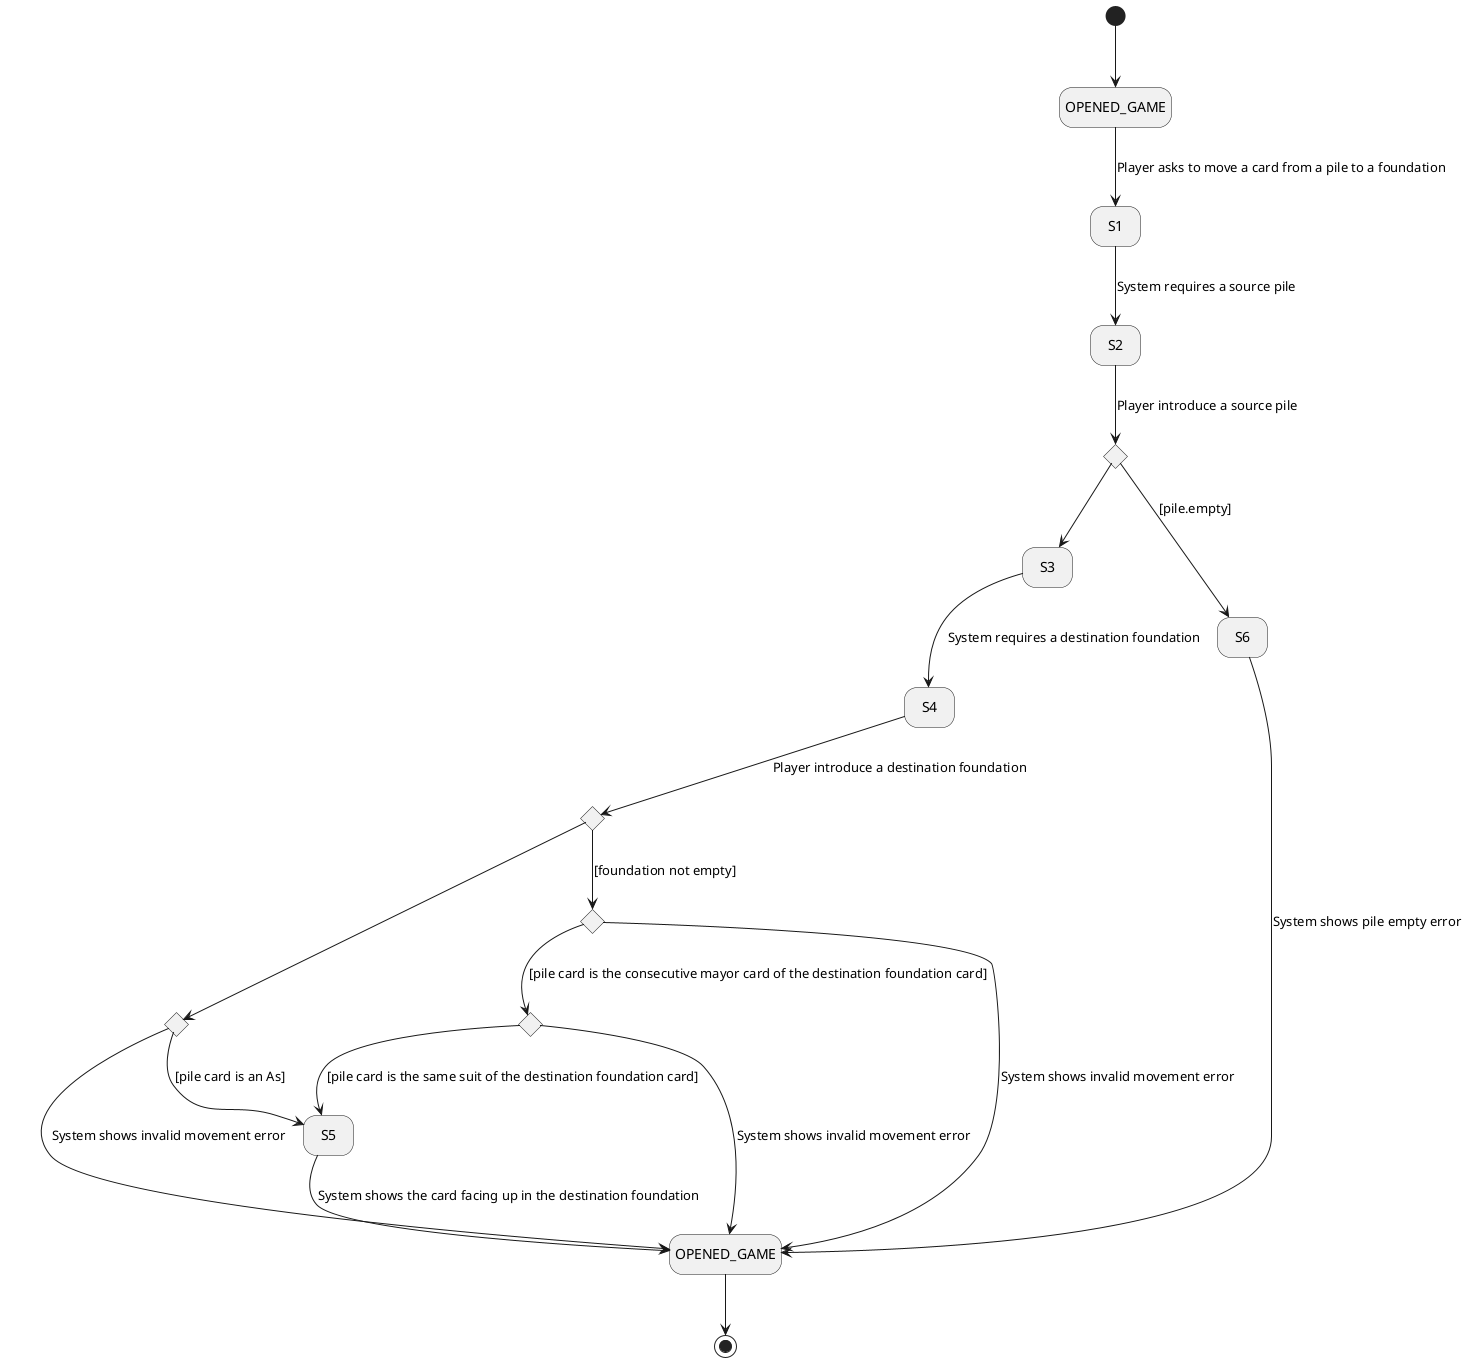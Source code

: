 @startuml PileToFoundationUC

hide empty description

state OPENED_GAME_UP as "OPENED_GAME"
state emptyPile <<choice>>
state emptyFoundation <<choice>>
state asCard <<choice>>
state consecutiveCards <<choice>>
state sameSuiteCards <<choice>>
state OPENED_GAME_DOWN as "OPENED_GAME"

[*] --> OPENED_GAME_UP
OPENED_GAME_UP --> S1: Player asks to move a card from a pile to a foundation
S1 --> S2: System requires a source pile
S2 --> emptyPile: Player introduce a source pile
emptyPile --> S3
emptyPile --> S6: [pile.empty]
S6 --> OPENED_GAME_DOWN: System shows pile empty error
S3 -->  S4: System requires a destination foundation
S4 --> emptyFoundation: Player introduce a destination foundation
emptyFoundation --> asCard
asCard --> OPENED_GAME_DOWN: System shows invalid movement error
asCard --> S5: [pile card is an As]
emptyFoundation --> consecutiveCards: [foundation not empty]
consecutiveCards --> sameSuiteCards: [pile card is the consecutive mayor card of the destination foundation card]
consecutiveCards --> OPENED_GAME_DOWN: System shows invalid movement error
sameSuiteCards --> S5: [pile card is the same suit of the destination foundation card]
sameSuiteCards --> OPENED_GAME_DOWN: System shows invalid movement error
S5 --> OPENED_GAME_DOWN: System shows the card facing up in the destination foundation

OPENED_GAME_DOWN -->[*]

@enduml